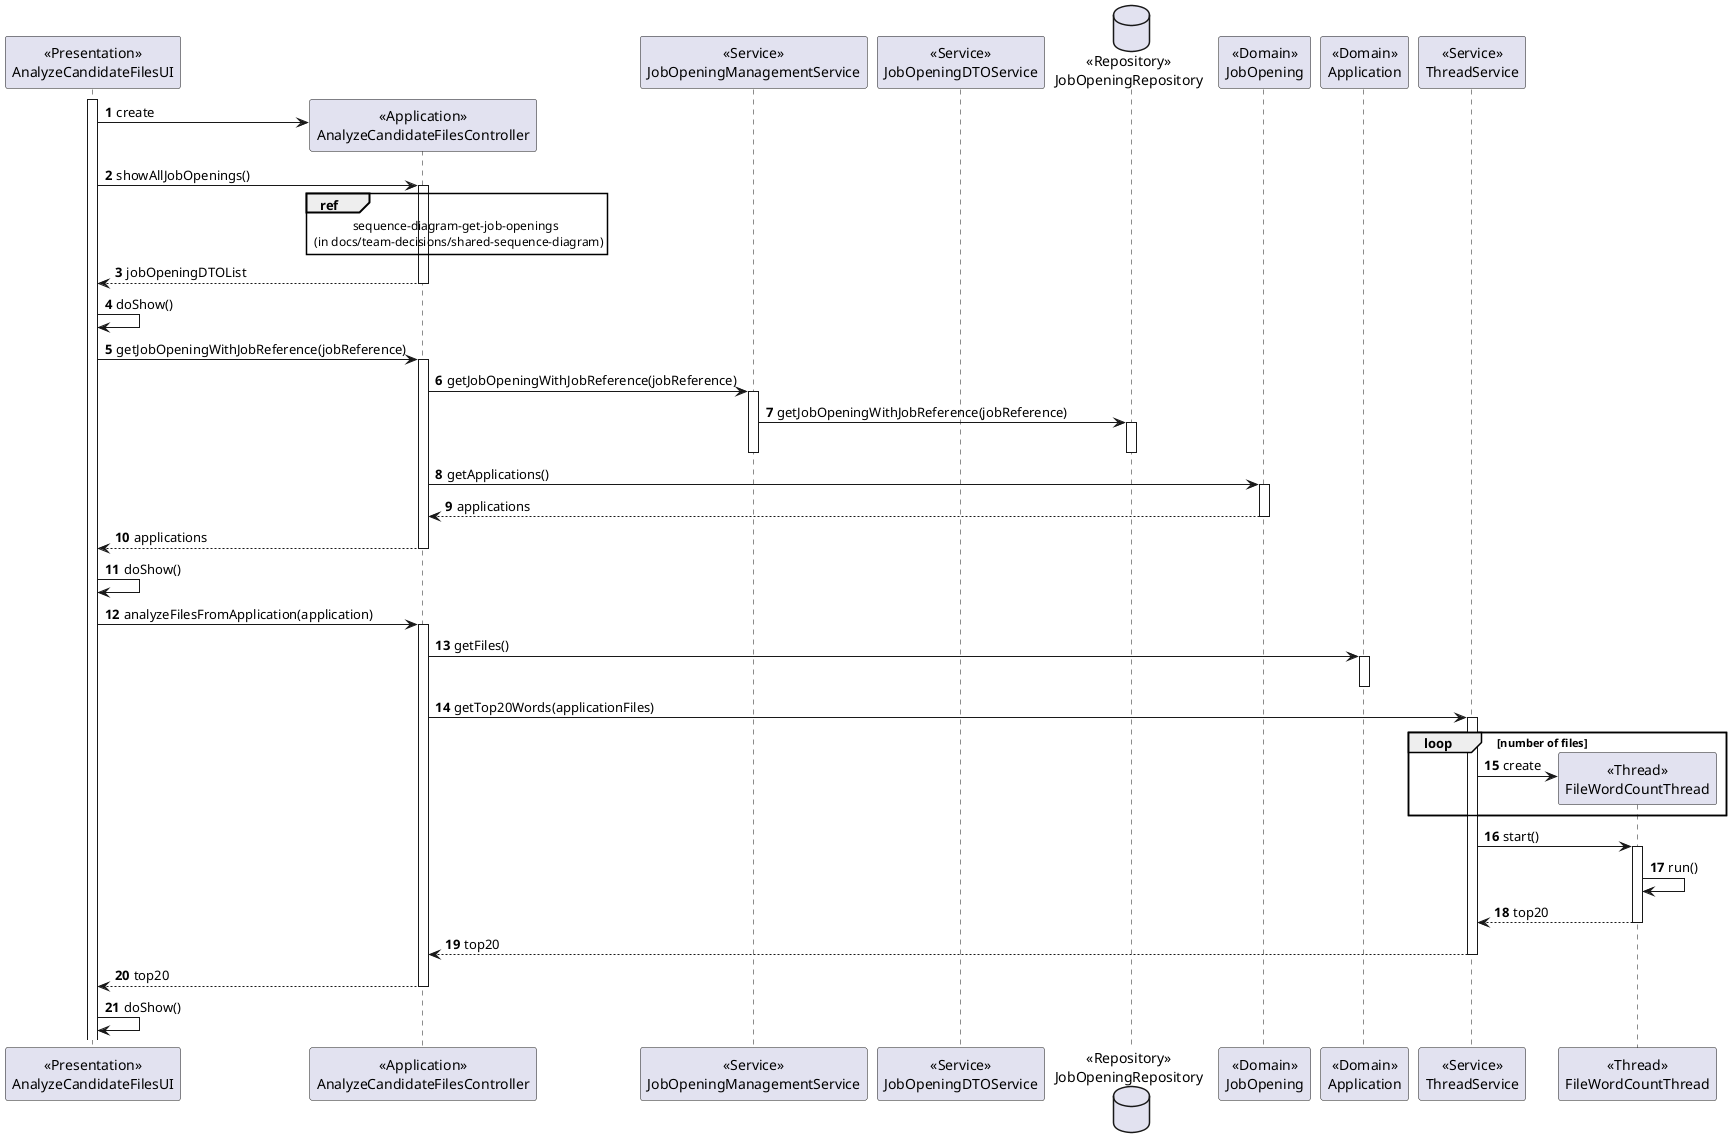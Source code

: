@startuml
'https://plantuml.com/sequence-diagram

autonumber
Participant "<<Presentation>>\nAnalyzeCandidateFilesUI" as UI
Participant "<<Application>>\nAnalyzeCandidateFilesController" as CTRL
Participant "<<Service>>\nJobOpeningManagementService" as JOS
Participant "<<Service>>\nJobOpeningDTOService" as JODTOS
Database "<<Repository>>\nJobOpeningRepository" as JOREPO
Participant "<<Domain>>\nJobOpening" as JO
Participant "<<Domain>>\nApplication" as APP
Participant "<<Service>>\nThreadService" as TS
Participant "<<Thread>>\nFileWordCountThread" as FWCT


    Activate UI

        UI -> CTRL** : create

        UI -> CTRL : showAllJobOpenings()

        Activate CTRL

        ref over CTRL : sequence-diagram-get-job-openings \n (in docs/team-decisions/shared-sequence-diagram)

        CTRL --> UI : jobOpeningDTOList

        Deactivate CTRL

        UI -> UI : doShow()

        UI -> CTRL : getJobOpeningWithJobReference(jobReference)

        Activate CTRL

            CTRL -> JOS : getJobOpeningWithJobReference(jobReference)

            Activate JOS

                JOS -> JOREPO : getJobOpeningWithJobReference(jobReference)

                Activate JOREPO

                Deactivate JOREPO

            Deactivate JOS

            CTRL -> JO : getApplications()

            Activate JO

                JO --> CTRL : applications

            Deactivate JO

            CTRL --> UI : applications

        Deactivate CTRL

        UI -> UI : doShow()

        UI -> CTRL : analyzeFilesFromApplication(application)

        Activate CTRL

            CTRL -> APP : getFiles()

            Activate APP

            Deactivate APP

            CTRL -> TS : getTop20Words(applicationFiles)

            Activate TS

                loop number of files

                    TS -> FWCT** : create

                end

                TS -> FWCT : start()

                Activate FWCT

                    FWCT -> FWCT : run()

                    FWCT --> TS : top20

                Deactivate FWCT

                TS --> CTRL : top20

            Deactivate TS

            CTRL --> UI : top20

        Deactivate CTRL

        UI -> UI : doShow()

@enduml